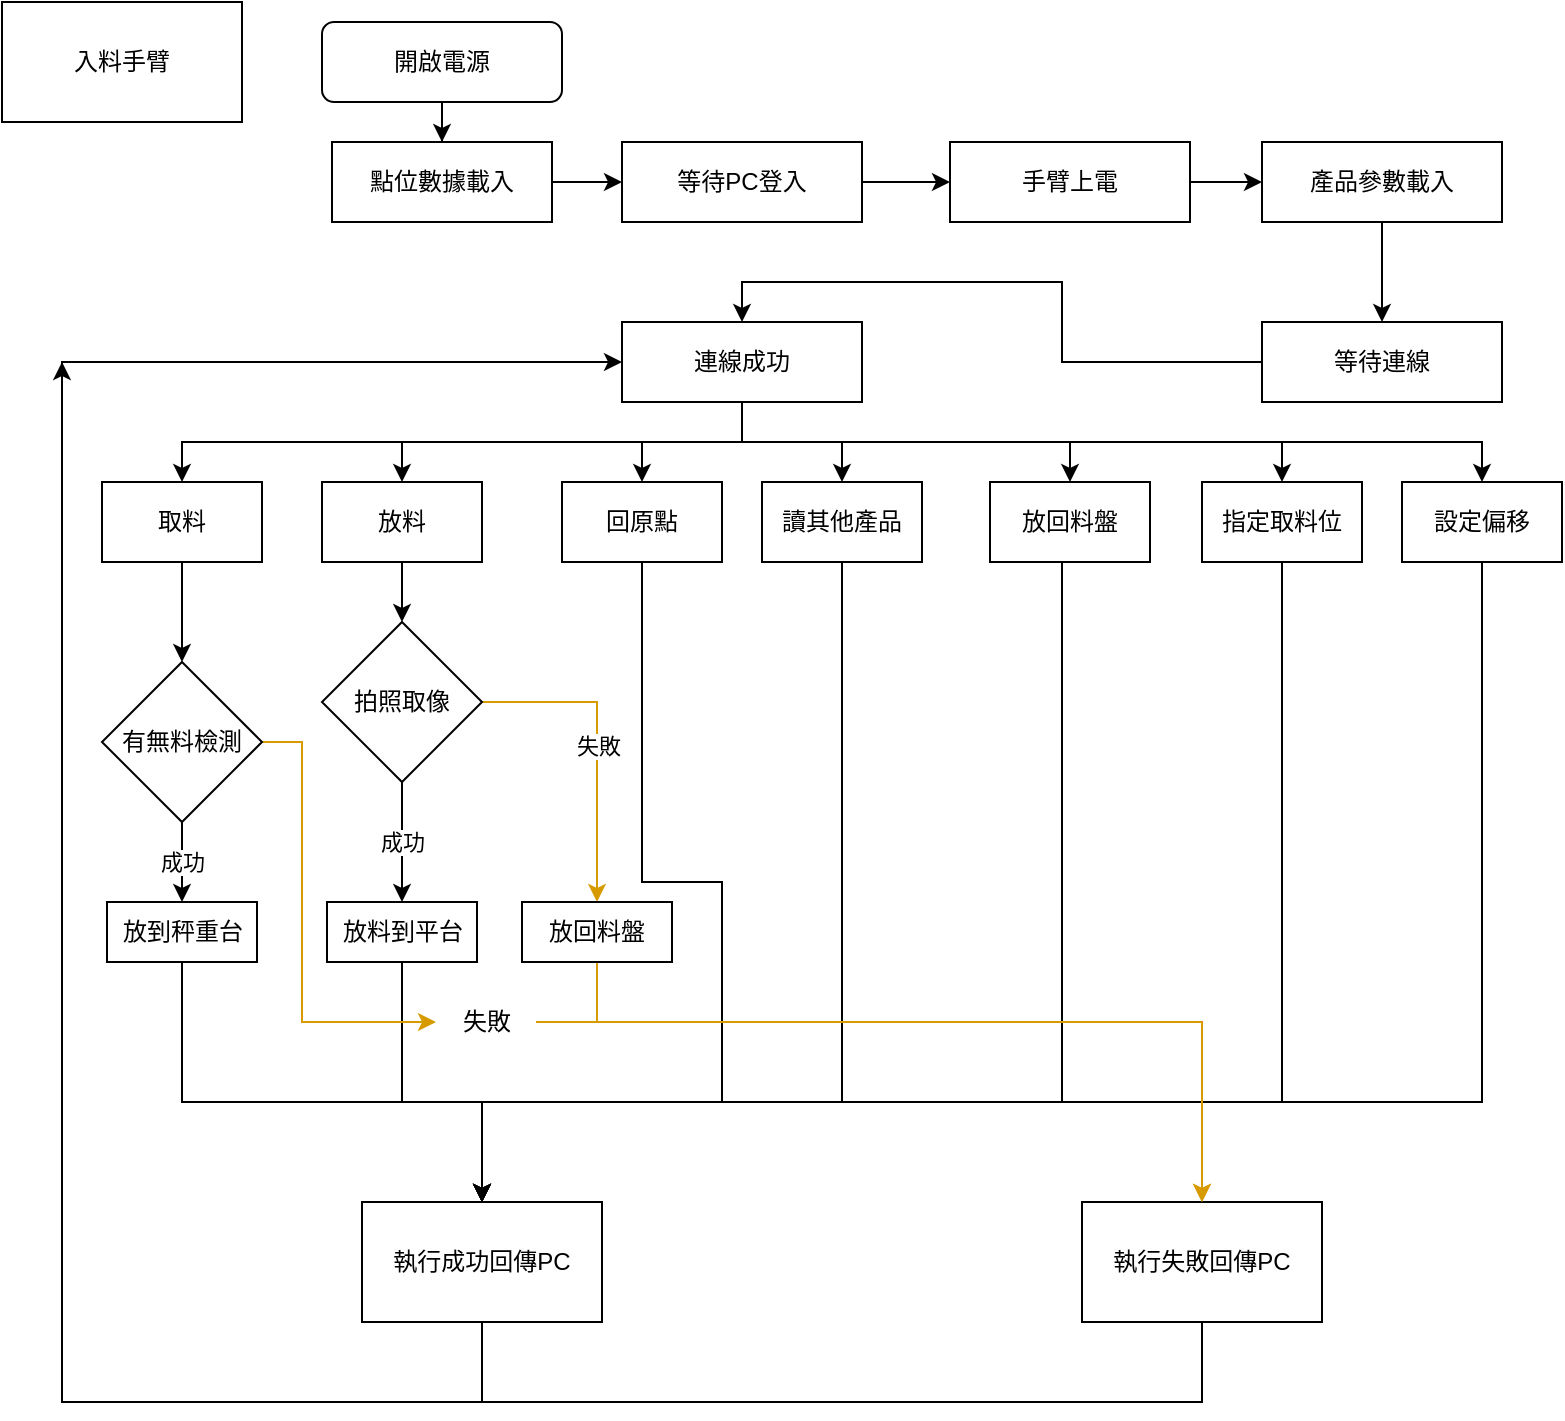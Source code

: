 <mxfile version="24.0.0" type="github" pages="2">
  <diagram id="C5RBs43oDa-KdzZeNtuy" name="Page-1">
    <mxGraphModel dx="1050" dy="530" grid="1" gridSize="10" guides="1" tooltips="1" connect="1" arrows="1" fold="1" page="1" pageScale="1" pageWidth="827" pageHeight="1169" math="0" shadow="0">
      <root>
        <mxCell id="WIyWlLk6GJQsqaUBKTNV-0" />
        <mxCell id="WIyWlLk6GJQsqaUBKTNV-1" parent="WIyWlLk6GJQsqaUBKTNV-0" />
        <mxCell id="h3wy3HksXLd2l_CeTm2d-72" style="edgeStyle=orthogonalEdgeStyle;rounded=0;orthogonalLoop=1;jettySize=auto;html=1;entryX=0.5;entryY=0;entryDx=0;entryDy=0;" parent="WIyWlLk6GJQsqaUBKTNV-1" source="WIyWlLk6GJQsqaUBKTNV-3" target="h3wy3HksXLd2l_CeTm2d-71" edge="1">
          <mxGeometry relative="1" as="geometry" />
        </mxCell>
        <mxCell id="WIyWlLk6GJQsqaUBKTNV-3" value="開啟電源" style="rounded=1;whiteSpace=wrap;html=1;fontSize=12;glass=0;strokeWidth=1;shadow=0;" parent="WIyWlLk6GJQsqaUBKTNV-1" vertex="1">
          <mxGeometry x="160" y="10" width="120" height="40" as="geometry" />
        </mxCell>
        <mxCell id="h3wy3HksXLd2l_CeTm2d-15" value="" style="edgeStyle=orthogonalEdgeStyle;rounded=0;orthogonalLoop=1;jettySize=auto;html=1;" parent="WIyWlLk6GJQsqaUBKTNV-1" source="h3wy3HksXLd2l_CeTm2d-0" target="h3wy3HksXLd2l_CeTm2d-13" edge="1">
          <mxGeometry relative="1" as="geometry" />
        </mxCell>
        <mxCell id="h3wy3HksXLd2l_CeTm2d-0" value="等待PC登入" style="rounded=0;whiteSpace=wrap;html=1;" parent="WIyWlLk6GJQsqaUBKTNV-1" vertex="1">
          <mxGeometry x="310" y="70" width="120" height="40" as="geometry" />
        </mxCell>
        <mxCell id="h3wy3HksXLd2l_CeTm2d-69" value="" style="edgeStyle=orthogonalEdgeStyle;rounded=0;orthogonalLoop=1;jettySize=auto;html=1;" parent="WIyWlLk6GJQsqaUBKTNV-1" source="h3wy3HksXLd2l_CeTm2d-13" target="h3wy3HksXLd2l_CeTm2d-68" edge="1">
          <mxGeometry relative="1" as="geometry" />
        </mxCell>
        <mxCell id="h3wy3HksXLd2l_CeTm2d-13" value="手臂上電" style="rounded=0;whiteSpace=wrap;html=1;" parent="WIyWlLk6GJQsqaUBKTNV-1" vertex="1">
          <mxGeometry x="474" y="70" width="120" height="40" as="geometry" />
        </mxCell>
        <mxCell id="t9_P3x3vjHC5aABz5pYT-3" style="edgeStyle=orthogonalEdgeStyle;rounded=0;orthogonalLoop=1;jettySize=auto;html=1;entryX=0.5;entryY=0;entryDx=0;entryDy=0;" parent="WIyWlLk6GJQsqaUBKTNV-1" source="h3wy3HksXLd2l_CeTm2d-68" target="t9_P3x3vjHC5aABz5pYT-1" edge="1">
          <mxGeometry relative="1" as="geometry" />
        </mxCell>
        <mxCell id="h3wy3HksXLd2l_CeTm2d-68" value="產品參數載入" style="rounded=0;whiteSpace=wrap;html=1;" parent="WIyWlLk6GJQsqaUBKTNV-1" vertex="1">
          <mxGeometry x="630" y="70" width="120" height="40" as="geometry" />
        </mxCell>
        <mxCell id="t9_P3x3vjHC5aABz5pYT-0" style="edgeStyle=orthogonalEdgeStyle;rounded=0;orthogonalLoop=1;jettySize=auto;html=1;entryX=0;entryY=0.5;entryDx=0;entryDy=0;" parent="WIyWlLk6GJQsqaUBKTNV-1" source="h3wy3HksXLd2l_CeTm2d-71" target="h3wy3HksXLd2l_CeTm2d-0" edge="1">
          <mxGeometry relative="1" as="geometry" />
        </mxCell>
        <mxCell id="h3wy3HksXLd2l_CeTm2d-71" value="點位數據載入" style="rounded=0;whiteSpace=wrap;html=1;" parent="WIyWlLk6GJQsqaUBKTNV-1" vertex="1">
          <mxGeometry x="165" y="70" width="110" height="40" as="geometry" />
        </mxCell>
        <mxCell id="MqYh8-qySRi6QhNfX3zY-9" style="edgeStyle=orthogonalEdgeStyle;rounded=0;orthogonalLoop=1;jettySize=auto;html=1;entryX=0.5;entryY=0;entryDx=0;entryDy=0;" parent="WIyWlLk6GJQsqaUBKTNV-1" source="h3wy3HksXLd2l_CeTm2d-80" target="MqYh8-qySRi6QhNfX3zY-1" edge="1">
          <mxGeometry relative="1" as="geometry">
            <mxPoint x="360" y="220" as="targetPoint" />
            <Array as="points">
              <mxPoint x="370" y="220" />
              <mxPoint x="90" y="220" />
            </Array>
          </mxGeometry>
        </mxCell>
        <mxCell id="MqYh8-qySRi6QhNfX3zY-10" style="edgeStyle=orthogonalEdgeStyle;rounded=0;orthogonalLoop=1;jettySize=auto;html=1;entryX=0.5;entryY=0;entryDx=0;entryDy=0;" parent="WIyWlLk6GJQsqaUBKTNV-1" source="h3wy3HksXLd2l_CeTm2d-80" target="MqYh8-qySRi6QhNfX3zY-2" edge="1">
          <mxGeometry relative="1" as="geometry">
            <Array as="points">
              <mxPoint x="370" y="220" />
              <mxPoint x="200" y="220" />
            </Array>
          </mxGeometry>
        </mxCell>
        <mxCell id="MqYh8-qySRi6QhNfX3zY-11" style="edgeStyle=orthogonalEdgeStyle;rounded=0;orthogonalLoop=1;jettySize=auto;html=1;exitX=0.5;exitY=1;exitDx=0;exitDy=0;entryX=0.5;entryY=0;entryDx=0;entryDy=0;" parent="WIyWlLk6GJQsqaUBKTNV-1" source="h3wy3HksXLd2l_CeTm2d-80" target="MqYh8-qySRi6QhNfX3zY-3" edge="1">
          <mxGeometry relative="1" as="geometry" />
        </mxCell>
        <mxCell id="MqYh8-qySRi6QhNfX3zY-12" style="edgeStyle=orthogonalEdgeStyle;rounded=0;orthogonalLoop=1;jettySize=auto;html=1;entryX=0.5;entryY=0;entryDx=0;entryDy=0;" parent="WIyWlLk6GJQsqaUBKTNV-1" source="h3wy3HksXLd2l_CeTm2d-80" target="MqYh8-qySRi6QhNfX3zY-4" edge="1">
          <mxGeometry relative="1" as="geometry" />
        </mxCell>
        <mxCell id="MqYh8-qySRi6QhNfX3zY-13" style="edgeStyle=orthogonalEdgeStyle;rounded=0;orthogonalLoop=1;jettySize=auto;html=1;entryX=0.5;entryY=0;entryDx=0;entryDy=0;" parent="WIyWlLk6GJQsqaUBKTNV-1" source="h3wy3HksXLd2l_CeTm2d-80" target="MqYh8-qySRi6QhNfX3zY-6" edge="1">
          <mxGeometry relative="1" as="geometry">
            <Array as="points">
              <mxPoint x="370" y="220" />
              <mxPoint x="534" y="220" />
            </Array>
          </mxGeometry>
        </mxCell>
        <mxCell id="MqYh8-qySRi6QhNfX3zY-14" style="edgeStyle=orthogonalEdgeStyle;rounded=0;orthogonalLoop=1;jettySize=auto;html=1;entryX=0.5;entryY=0;entryDx=0;entryDy=0;" parent="WIyWlLk6GJQsqaUBKTNV-1" source="h3wy3HksXLd2l_CeTm2d-80" target="MqYh8-qySRi6QhNfX3zY-7" edge="1">
          <mxGeometry relative="1" as="geometry">
            <Array as="points">
              <mxPoint x="370" y="220" />
              <mxPoint x="640" y="220" />
            </Array>
          </mxGeometry>
        </mxCell>
        <mxCell id="MqYh8-qySRi6QhNfX3zY-42" style="edgeStyle=orthogonalEdgeStyle;rounded=0;orthogonalLoop=1;jettySize=auto;html=1;" parent="WIyWlLk6GJQsqaUBKTNV-1" source="h3wy3HksXLd2l_CeTm2d-80" target="MqYh8-qySRi6QhNfX3zY-41" edge="1">
          <mxGeometry relative="1" as="geometry">
            <Array as="points">
              <mxPoint x="370" y="220" />
              <mxPoint x="740" y="220" />
            </Array>
          </mxGeometry>
        </mxCell>
        <mxCell id="h3wy3HksXLd2l_CeTm2d-80" value="連線成功" style="rounded=0;whiteSpace=wrap;html=1;" parent="WIyWlLk6GJQsqaUBKTNV-1" vertex="1">
          <mxGeometry x="310" y="160" width="120" height="40" as="geometry" />
        </mxCell>
        <mxCell id="MqYh8-qySRi6QhNfX3zY-15" style="edgeStyle=orthogonalEdgeStyle;rounded=0;orthogonalLoop=1;jettySize=auto;html=1;entryX=0.5;entryY=0;entryDx=0;entryDy=0;" parent="WIyWlLk6GJQsqaUBKTNV-1" source="t9_P3x3vjHC5aABz5pYT-1" target="h3wy3HksXLd2l_CeTm2d-80" edge="1">
          <mxGeometry relative="1" as="geometry">
            <Array as="points">
              <mxPoint x="530" y="180" />
              <mxPoint x="530" y="140" />
              <mxPoint x="370" y="140" />
            </Array>
          </mxGeometry>
        </mxCell>
        <mxCell id="t9_P3x3vjHC5aABz5pYT-1" value="等待連線" style="rounded=0;whiteSpace=wrap;html=1;" parent="WIyWlLk6GJQsqaUBKTNV-1" vertex="1">
          <mxGeometry x="630" y="160" width="120" height="40" as="geometry" />
        </mxCell>
        <mxCell id="MqYh8-qySRi6QhNfX3zY-0" value="入料手臂" style="rounded=0;whiteSpace=wrap;html=1;" parent="WIyWlLk6GJQsqaUBKTNV-1" vertex="1">
          <mxGeometry width="120" height="60" as="geometry" />
        </mxCell>
        <mxCell id="vl5Y57umSdp4ZoqZ4JNc-5" style="edgeStyle=orthogonalEdgeStyle;rounded=0;orthogonalLoop=1;jettySize=auto;html=1;entryX=0.5;entryY=0;entryDx=0;entryDy=0;" edge="1" parent="WIyWlLk6GJQsqaUBKTNV-1" source="MqYh8-qySRi6QhNfX3zY-1" target="vl5Y57umSdp4ZoqZ4JNc-3">
          <mxGeometry relative="1" as="geometry" />
        </mxCell>
        <mxCell id="MqYh8-qySRi6QhNfX3zY-1" value="取料" style="rounded=0;whiteSpace=wrap;html=1;" parent="WIyWlLk6GJQsqaUBKTNV-1" vertex="1">
          <mxGeometry x="50" y="240" width="80" height="40" as="geometry" />
        </mxCell>
        <mxCell id="MqYh8-qySRi6QhNfX3zY-18" style="edgeStyle=orthogonalEdgeStyle;rounded=0;orthogonalLoop=1;jettySize=auto;html=1;entryX=0.5;entryY=0;entryDx=0;entryDy=0;" parent="WIyWlLk6GJQsqaUBKTNV-1" source="MqYh8-qySRi6QhNfX3zY-2" target="MqYh8-qySRi6QhNfX3zY-16" edge="1">
          <mxGeometry relative="1" as="geometry" />
        </mxCell>
        <mxCell id="MqYh8-qySRi6QhNfX3zY-2" value="放料" style="rounded=0;whiteSpace=wrap;html=1;" parent="WIyWlLk6GJQsqaUBKTNV-1" vertex="1">
          <mxGeometry x="160" y="240" width="80" height="40" as="geometry" />
        </mxCell>
        <mxCell id="MqYh8-qySRi6QhNfX3zY-34" style="edgeStyle=orthogonalEdgeStyle;rounded=0;orthogonalLoop=1;jettySize=auto;html=1;entryX=0.5;entryY=0;entryDx=0;entryDy=0;" parent="WIyWlLk6GJQsqaUBKTNV-1" source="MqYh8-qySRi6QhNfX3zY-3" target="MqYh8-qySRi6QhNfX3zY-21" edge="1">
          <mxGeometry relative="1" as="geometry">
            <Array as="points">
              <mxPoint x="320" y="440" />
              <mxPoint x="360" y="440" />
              <mxPoint x="360" y="550" />
              <mxPoint x="240" y="550" />
            </Array>
          </mxGeometry>
        </mxCell>
        <mxCell id="MqYh8-qySRi6QhNfX3zY-3" value="回原點" style="rounded=0;whiteSpace=wrap;html=1;" parent="WIyWlLk6GJQsqaUBKTNV-1" vertex="1">
          <mxGeometry x="280" y="240" width="80" height="40" as="geometry" />
        </mxCell>
        <mxCell id="MqYh8-qySRi6QhNfX3zY-43" style="edgeStyle=orthogonalEdgeStyle;rounded=0;orthogonalLoop=1;jettySize=auto;html=1;entryX=0.5;entryY=0;entryDx=0;entryDy=0;" parent="WIyWlLk6GJQsqaUBKTNV-1" source="MqYh8-qySRi6QhNfX3zY-4" target="MqYh8-qySRi6QhNfX3zY-21" edge="1">
          <mxGeometry relative="1" as="geometry">
            <mxPoint x="420" y="550" as="targetPoint" />
            <Array as="points">
              <mxPoint x="420" y="550" />
              <mxPoint x="240" y="550" />
            </Array>
          </mxGeometry>
        </mxCell>
        <mxCell id="MqYh8-qySRi6QhNfX3zY-4" value="讀其他產品" style="rounded=0;whiteSpace=wrap;html=1;" parent="WIyWlLk6GJQsqaUBKTNV-1" vertex="1">
          <mxGeometry x="380" y="240" width="80" height="40" as="geometry" />
        </mxCell>
        <mxCell id="MqYh8-qySRi6QhNfX3zY-45" style="edgeStyle=orthogonalEdgeStyle;rounded=0;orthogonalLoop=1;jettySize=auto;html=1;" parent="WIyWlLk6GJQsqaUBKTNV-1" source="MqYh8-qySRi6QhNfX3zY-6" target="MqYh8-qySRi6QhNfX3zY-21" edge="1">
          <mxGeometry relative="1" as="geometry">
            <Array as="points">
              <mxPoint x="530" y="550" />
              <mxPoint x="240" y="550" />
            </Array>
          </mxGeometry>
        </mxCell>
        <mxCell id="MqYh8-qySRi6QhNfX3zY-6" value="放回料盤" style="rounded=0;whiteSpace=wrap;html=1;" parent="WIyWlLk6GJQsqaUBKTNV-1" vertex="1">
          <mxGeometry x="494" y="240" width="80" height="40" as="geometry" />
        </mxCell>
        <mxCell id="MqYh8-qySRi6QhNfX3zY-46" style="edgeStyle=orthogonalEdgeStyle;rounded=0;orthogonalLoop=1;jettySize=auto;html=1;entryX=0.5;entryY=0;entryDx=0;entryDy=0;" parent="WIyWlLk6GJQsqaUBKTNV-1" source="MqYh8-qySRi6QhNfX3zY-7" target="MqYh8-qySRi6QhNfX3zY-21" edge="1">
          <mxGeometry relative="1" as="geometry">
            <Array as="points">
              <mxPoint x="640" y="550" />
              <mxPoint x="240" y="550" />
            </Array>
          </mxGeometry>
        </mxCell>
        <mxCell id="MqYh8-qySRi6QhNfX3zY-7" value="指定取料位" style="rounded=0;whiteSpace=wrap;html=1;" parent="WIyWlLk6GJQsqaUBKTNV-1" vertex="1">
          <mxGeometry x="600" y="240" width="80" height="40" as="geometry" />
        </mxCell>
        <mxCell id="MqYh8-qySRi6QhNfX3zY-30" value="成功" style="edgeStyle=orthogonalEdgeStyle;rounded=0;orthogonalLoop=1;jettySize=auto;html=1;entryX=0.5;entryY=0;entryDx=0;entryDy=0;" parent="WIyWlLk6GJQsqaUBKTNV-1" source="MqYh8-qySRi6QhNfX3zY-16" target="MqYh8-qySRi6QhNfX3zY-29" edge="1">
          <mxGeometry relative="1" as="geometry" />
        </mxCell>
        <mxCell id="MqYh8-qySRi6QhNfX3zY-32" value="失敗" style="edgeStyle=orthogonalEdgeStyle;rounded=0;orthogonalLoop=1;jettySize=auto;html=1;entryX=0.5;entryY=0;entryDx=0;entryDy=0;fillColor=#ffe6cc;strokeColor=#d79b00;" parent="WIyWlLk6GJQsqaUBKTNV-1" source="MqYh8-qySRi6QhNfX3zY-16" target="MqYh8-qySRi6QhNfX3zY-31" edge="1">
          <mxGeometry relative="1" as="geometry">
            <Array as="points">
              <mxPoint x="298" y="350" />
            </Array>
          </mxGeometry>
        </mxCell>
        <mxCell id="MqYh8-qySRi6QhNfX3zY-16" value="拍照取像" style="rhombus;whiteSpace=wrap;html=1;" parent="WIyWlLk6GJQsqaUBKTNV-1" vertex="1">
          <mxGeometry x="160" y="310" width="80" height="80" as="geometry" />
        </mxCell>
        <mxCell id="MqYh8-qySRi6QhNfX3zY-48" style="rounded=0;orthogonalLoop=1;jettySize=auto;html=1;entryX=0;entryY=0.5;entryDx=0;entryDy=0;elbow=vertical;edgeStyle=orthogonalEdgeStyle;" parent="WIyWlLk6GJQsqaUBKTNV-1" source="MqYh8-qySRi6QhNfX3zY-21" target="h3wy3HksXLd2l_CeTm2d-80" edge="1">
          <mxGeometry relative="1" as="geometry">
            <mxPoint x="30" y="170" as="targetPoint" />
            <Array as="points">
              <mxPoint x="240" y="700" />
              <mxPoint x="30" y="700" />
              <mxPoint x="30" y="180" />
            </Array>
          </mxGeometry>
        </mxCell>
        <mxCell id="MqYh8-qySRi6QhNfX3zY-21" value="執行成功回傳PC" style="rounded=0;whiteSpace=wrap;html=1;" parent="WIyWlLk6GJQsqaUBKTNV-1" vertex="1">
          <mxGeometry x="180" y="600" width="120" height="60" as="geometry" />
        </mxCell>
        <mxCell id="MqYh8-qySRi6QhNfX3zY-49" style="edgeStyle=orthogonalEdgeStyle;rounded=0;orthogonalLoop=1;jettySize=auto;html=1;" parent="WIyWlLk6GJQsqaUBKTNV-1" source="MqYh8-qySRi6QhNfX3zY-28" edge="1">
          <mxGeometry relative="1" as="geometry">
            <mxPoint x="30" y="180" as="targetPoint" />
            <Array as="points">
              <mxPoint x="600" y="700" />
            </Array>
          </mxGeometry>
        </mxCell>
        <mxCell id="MqYh8-qySRi6QhNfX3zY-28" value="執行失敗回傳PC" style="rounded=0;whiteSpace=wrap;html=1;" parent="WIyWlLk6GJQsqaUBKTNV-1" vertex="1">
          <mxGeometry x="540" y="600" width="120" height="60" as="geometry" />
        </mxCell>
        <mxCell id="MqYh8-qySRi6QhNfX3zY-35" style="edgeStyle=orthogonalEdgeStyle;rounded=0;orthogonalLoop=1;jettySize=auto;html=1;entryX=0.5;entryY=0;entryDx=0;entryDy=0;" parent="WIyWlLk6GJQsqaUBKTNV-1" source="MqYh8-qySRi6QhNfX3zY-29" target="MqYh8-qySRi6QhNfX3zY-21" edge="1">
          <mxGeometry relative="1" as="geometry">
            <Array as="points">
              <mxPoint x="200" y="550" />
              <mxPoint x="240" y="550" />
            </Array>
          </mxGeometry>
        </mxCell>
        <mxCell id="MqYh8-qySRi6QhNfX3zY-29" value="放料到平台" style="rounded=0;whiteSpace=wrap;html=1;" parent="WIyWlLk6GJQsqaUBKTNV-1" vertex="1">
          <mxGeometry x="162.5" y="450" width="75" height="30" as="geometry" />
        </mxCell>
        <mxCell id="MqYh8-qySRi6QhNfX3zY-33" style="edgeStyle=orthogonalEdgeStyle;rounded=0;orthogonalLoop=1;jettySize=auto;html=1;fillColor=#ffe6cc;strokeColor=#d79b00;" parent="WIyWlLk6GJQsqaUBKTNV-1" source="MqYh8-qySRi6QhNfX3zY-31" target="MqYh8-qySRi6QhNfX3zY-28" edge="1">
          <mxGeometry relative="1" as="geometry">
            <Array as="points">
              <mxPoint x="298" y="510" />
              <mxPoint x="600" y="510" />
            </Array>
          </mxGeometry>
        </mxCell>
        <mxCell id="MqYh8-qySRi6QhNfX3zY-31" value="放回料盤" style="rounded=0;whiteSpace=wrap;html=1;" parent="WIyWlLk6GJQsqaUBKTNV-1" vertex="1">
          <mxGeometry x="260" y="450" width="75" height="30" as="geometry" />
        </mxCell>
        <mxCell id="MqYh8-qySRi6QhNfX3zY-39" style="edgeStyle=orthogonalEdgeStyle;rounded=0;orthogonalLoop=1;jettySize=auto;html=1;entryX=0.5;entryY=0;entryDx=0;entryDy=0;" parent="WIyWlLk6GJQsqaUBKTNV-1" source="MqYh8-qySRi6QhNfX3zY-37" target="MqYh8-qySRi6QhNfX3zY-21" edge="1">
          <mxGeometry relative="1" as="geometry">
            <Array as="points">
              <mxPoint x="90" y="550" />
              <mxPoint x="240" y="550" />
            </Array>
          </mxGeometry>
        </mxCell>
        <mxCell id="MqYh8-qySRi6QhNfX3zY-37" value="放到秤重台" style="rounded=0;whiteSpace=wrap;html=1;" parent="WIyWlLk6GJQsqaUBKTNV-1" vertex="1">
          <mxGeometry x="52.5" y="450" width="75" height="30" as="geometry" />
        </mxCell>
        <mxCell id="MqYh8-qySRi6QhNfX3zY-47" style="edgeStyle=orthogonalEdgeStyle;rounded=0;orthogonalLoop=1;jettySize=auto;html=1;" parent="WIyWlLk6GJQsqaUBKTNV-1" source="MqYh8-qySRi6QhNfX3zY-41" target="MqYh8-qySRi6QhNfX3zY-21" edge="1">
          <mxGeometry relative="1" as="geometry">
            <Array as="points">
              <mxPoint x="740" y="550" />
              <mxPoint x="240" y="550" />
            </Array>
          </mxGeometry>
        </mxCell>
        <mxCell id="MqYh8-qySRi6QhNfX3zY-41" value="設定偏移" style="rounded=0;whiteSpace=wrap;html=1;" parent="WIyWlLk6GJQsqaUBKTNV-1" vertex="1">
          <mxGeometry x="700" y="240" width="80" height="40" as="geometry" />
        </mxCell>
        <mxCell id="vl5Y57umSdp4ZoqZ4JNc-4" value="成功" style="edgeStyle=orthogonalEdgeStyle;rounded=0;orthogonalLoop=1;jettySize=auto;html=1;entryX=0.5;entryY=0;entryDx=0;entryDy=0;" edge="1" parent="WIyWlLk6GJQsqaUBKTNV-1" source="vl5Y57umSdp4ZoqZ4JNc-3" target="MqYh8-qySRi6QhNfX3zY-37">
          <mxGeometry relative="1" as="geometry" />
        </mxCell>
        <mxCell id="vl5Y57umSdp4ZoqZ4JNc-13" style="edgeStyle=orthogonalEdgeStyle;rounded=0;orthogonalLoop=1;jettySize=auto;html=1;fillColor=#ffe6cc;strokeColor=#d79b00;" edge="1" parent="WIyWlLk6GJQsqaUBKTNV-1" source="vl5Y57umSdp4ZoqZ4JNc-3" target="vl5Y57umSdp4ZoqZ4JNc-7">
          <mxGeometry relative="1" as="geometry">
            <Array as="points">
              <mxPoint x="150" y="370" />
              <mxPoint x="150" y="510" />
            </Array>
          </mxGeometry>
        </mxCell>
        <mxCell id="vl5Y57umSdp4ZoqZ4JNc-3" value="有無料檢測" style="rhombus;whiteSpace=wrap;html=1;" vertex="1" parent="WIyWlLk6GJQsqaUBKTNV-1">
          <mxGeometry x="50" y="330" width="80" height="80" as="geometry" />
        </mxCell>
        <mxCell id="vl5Y57umSdp4ZoqZ4JNc-12" style="edgeStyle=orthogonalEdgeStyle;rounded=0;orthogonalLoop=1;jettySize=auto;html=1;entryX=0.5;entryY=0;entryDx=0;entryDy=0;fillColor=#ffe6cc;strokeColor=#d79b00;" edge="1" parent="WIyWlLk6GJQsqaUBKTNV-1" source="vl5Y57umSdp4ZoqZ4JNc-7" target="MqYh8-qySRi6QhNfX3zY-28">
          <mxGeometry relative="1" as="geometry" />
        </mxCell>
        <mxCell id="vl5Y57umSdp4ZoqZ4JNc-7" value="失敗" style="text;html=1;align=center;verticalAlign=middle;resizable=0;points=[];autosize=1;strokeColor=none;fillColor=none;" vertex="1" parent="WIyWlLk6GJQsqaUBKTNV-1">
          <mxGeometry x="217" y="495" width="50" height="30" as="geometry" />
        </mxCell>
      </root>
    </mxGraphModel>
  </diagram>
  <diagram id="VbmphJd0tfsmbjyHgw8U" name="第 2 页">
    <mxGraphModel dx="1050" dy="530" grid="1" gridSize="10" guides="1" tooltips="1" connect="1" arrows="1" fold="1" page="1" pageScale="1" pageWidth="827" pageHeight="1169" math="0" shadow="0">
      <root>
        <mxCell id="0" />
        <mxCell id="1" parent="0" />
        <mxCell id="fy-dO9vJz4EMbs0GgLMt-1" style="edgeStyle=orthogonalEdgeStyle;rounded=0;orthogonalLoop=1;jettySize=auto;html=1;entryX=0.5;entryY=0;entryDx=0;entryDy=0;" edge="1" parent="1" source="fy-dO9vJz4EMbs0GgLMt-2" target="fy-dO9vJz4EMbs0GgLMt-10">
          <mxGeometry relative="1" as="geometry" />
        </mxCell>
        <mxCell id="fy-dO9vJz4EMbs0GgLMt-2" value="開啟電源" style="rounded=1;whiteSpace=wrap;html=1;fontSize=12;glass=0;strokeWidth=1;shadow=0;" vertex="1" parent="1">
          <mxGeometry x="160" y="10" width="120" height="40" as="geometry" />
        </mxCell>
        <mxCell id="fy-dO9vJz4EMbs0GgLMt-3" value="" style="edgeStyle=orthogonalEdgeStyle;rounded=0;orthogonalLoop=1;jettySize=auto;html=1;" edge="1" parent="1" source="fy-dO9vJz4EMbs0GgLMt-4" target="fy-dO9vJz4EMbs0GgLMt-6">
          <mxGeometry relative="1" as="geometry" />
        </mxCell>
        <mxCell id="fy-dO9vJz4EMbs0GgLMt-4" value="等待PC登入" style="rounded=0;whiteSpace=wrap;html=1;" vertex="1" parent="1">
          <mxGeometry x="310" y="70" width="120" height="40" as="geometry" />
        </mxCell>
        <mxCell id="fy-dO9vJz4EMbs0GgLMt-5" value="" style="edgeStyle=orthogonalEdgeStyle;rounded=0;orthogonalLoop=1;jettySize=auto;html=1;" edge="1" parent="1" source="fy-dO9vJz4EMbs0GgLMt-6" target="fy-dO9vJz4EMbs0GgLMt-8">
          <mxGeometry relative="1" as="geometry" />
        </mxCell>
        <mxCell id="fy-dO9vJz4EMbs0GgLMt-6" value="手臂上電" style="rounded=0;whiteSpace=wrap;html=1;" vertex="1" parent="1">
          <mxGeometry x="474" y="70" width="120" height="40" as="geometry" />
        </mxCell>
        <mxCell id="fy-dO9vJz4EMbs0GgLMt-7" style="edgeStyle=orthogonalEdgeStyle;rounded=0;orthogonalLoop=1;jettySize=auto;html=1;entryX=0.5;entryY=0;entryDx=0;entryDy=0;" edge="1" parent="1" source="fy-dO9vJz4EMbs0GgLMt-8" target="fy-dO9vJz4EMbs0GgLMt-20">
          <mxGeometry relative="1" as="geometry" />
        </mxCell>
        <mxCell id="fy-dO9vJz4EMbs0GgLMt-8" value="產品參數載入" style="rounded=0;whiteSpace=wrap;html=1;" vertex="1" parent="1">
          <mxGeometry x="630" y="70" width="120" height="40" as="geometry" />
        </mxCell>
        <mxCell id="fy-dO9vJz4EMbs0GgLMt-9" style="edgeStyle=orthogonalEdgeStyle;rounded=0;orthogonalLoop=1;jettySize=auto;html=1;entryX=0;entryY=0.5;entryDx=0;entryDy=0;" edge="1" parent="1" source="fy-dO9vJz4EMbs0GgLMt-10" target="fy-dO9vJz4EMbs0GgLMt-4">
          <mxGeometry relative="1" as="geometry" />
        </mxCell>
        <mxCell id="fy-dO9vJz4EMbs0GgLMt-10" value="點位數據載入" style="rounded=0;whiteSpace=wrap;html=1;" vertex="1" parent="1">
          <mxGeometry x="165" y="70" width="110" height="40" as="geometry" />
        </mxCell>
        <mxCell id="fy-dO9vJz4EMbs0GgLMt-11" style="edgeStyle=orthogonalEdgeStyle;rounded=0;orthogonalLoop=1;jettySize=auto;html=1;entryX=0.5;entryY=0;entryDx=0;entryDy=0;" edge="1" parent="1" source="fy-dO9vJz4EMbs0GgLMt-18" target="fy-dO9vJz4EMbs0GgLMt-23">
          <mxGeometry relative="1" as="geometry">
            <mxPoint x="360" y="220" as="targetPoint" />
            <Array as="points">
              <mxPoint x="370" y="220" />
              <mxPoint x="90" y="220" />
            </Array>
          </mxGeometry>
        </mxCell>
        <mxCell id="fy-dO9vJz4EMbs0GgLMt-12" style="edgeStyle=orthogonalEdgeStyle;rounded=0;orthogonalLoop=1;jettySize=auto;html=1;entryX=0.5;entryY=0;entryDx=0;entryDy=0;" edge="1" parent="1" source="fy-dO9vJz4EMbs0GgLMt-18" target="fy-dO9vJz4EMbs0GgLMt-25">
          <mxGeometry relative="1" as="geometry">
            <Array as="points">
              <mxPoint x="370" y="220" />
              <mxPoint x="200" y="220" />
            </Array>
          </mxGeometry>
        </mxCell>
        <mxCell id="fy-dO9vJz4EMbs0GgLMt-13" style="edgeStyle=orthogonalEdgeStyle;rounded=0;orthogonalLoop=1;jettySize=auto;html=1;exitX=0.5;exitY=1;exitDx=0;exitDy=0;entryX=0.5;entryY=0;entryDx=0;entryDy=0;" edge="1" parent="1" source="fy-dO9vJz4EMbs0GgLMt-18" target="fy-dO9vJz4EMbs0GgLMt-27">
          <mxGeometry relative="1" as="geometry" />
        </mxCell>
        <mxCell id="fy-dO9vJz4EMbs0GgLMt-14" style="edgeStyle=orthogonalEdgeStyle;rounded=0;orthogonalLoop=1;jettySize=auto;html=1;entryX=0.5;entryY=0;entryDx=0;entryDy=0;" edge="1" parent="1" source="fy-dO9vJz4EMbs0GgLMt-18" target="fy-dO9vJz4EMbs0GgLMt-29">
          <mxGeometry relative="1" as="geometry" />
        </mxCell>
        <mxCell id="fy-dO9vJz4EMbs0GgLMt-15" style="edgeStyle=orthogonalEdgeStyle;rounded=0;orthogonalLoop=1;jettySize=auto;html=1;entryX=0.5;entryY=0;entryDx=0;entryDy=0;" edge="1" parent="1" source="fy-dO9vJz4EMbs0GgLMt-18" target="fy-dO9vJz4EMbs0GgLMt-31">
          <mxGeometry relative="1" as="geometry">
            <Array as="points">
              <mxPoint x="370" y="220" />
              <mxPoint x="534" y="220" />
            </Array>
          </mxGeometry>
        </mxCell>
        <mxCell id="fy-dO9vJz4EMbs0GgLMt-16" style="edgeStyle=orthogonalEdgeStyle;rounded=0;orthogonalLoop=1;jettySize=auto;html=1;entryX=0.5;entryY=0;entryDx=0;entryDy=0;" edge="1" parent="1" source="fy-dO9vJz4EMbs0GgLMt-18" target="fy-dO9vJz4EMbs0GgLMt-33">
          <mxGeometry relative="1" as="geometry">
            <Array as="points">
              <mxPoint x="370" y="220" />
              <mxPoint x="640" y="220" />
            </Array>
          </mxGeometry>
        </mxCell>
        <mxCell id="fy-dO9vJz4EMbs0GgLMt-17" style="edgeStyle=orthogonalEdgeStyle;rounded=0;orthogonalLoop=1;jettySize=auto;html=1;" edge="1" parent="1" source="fy-dO9vJz4EMbs0GgLMt-18" target="fy-dO9vJz4EMbs0GgLMt-48">
          <mxGeometry relative="1" as="geometry">
            <Array as="points">
              <mxPoint x="370" y="220" />
              <mxPoint x="740" y="220" />
            </Array>
          </mxGeometry>
        </mxCell>
        <mxCell id="fy-dO9vJz4EMbs0GgLMt-18" value="連線成功" style="rounded=0;whiteSpace=wrap;html=1;" vertex="1" parent="1">
          <mxGeometry x="310" y="160" width="120" height="40" as="geometry" />
        </mxCell>
        <mxCell id="fy-dO9vJz4EMbs0GgLMt-19" style="edgeStyle=orthogonalEdgeStyle;rounded=0;orthogonalLoop=1;jettySize=auto;html=1;entryX=0.5;entryY=0;entryDx=0;entryDy=0;" edge="1" parent="1" source="fy-dO9vJz4EMbs0GgLMt-20" target="fy-dO9vJz4EMbs0GgLMt-18">
          <mxGeometry relative="1" as="geometry">
            <Array as="points">
              <mxPoint x="530" y="180" />
              <mxPoint x="530" y="140" />
              <mxPoint x="370" y="140" />
            </Array>
          </mxGeometry>
        </mxCell>
        <mxCell id="fy-dO9vJz4EMbs0GgLMt-20" value="等待連線" style="rounded=0;whiteSpace=wrap;html=1;" vertex="1" parent="1">
          <mxGeometry x="630" y="160" width="120" height="40" as="geometry" />
        </mxCell>
        <mxCell id="fy-dO9vJz4EMbs0GgLMt-21" value="塗膠手臂" style="rounded=0;whiteSpace=wrap;html=1;" vertex="1" parent="1">
          <mxGeometry width="120" height="60" as="geometry" />
        </mxCell>
        <mxCell id="fy-dO9vJz4EMbs0GgLMt-22" style="edgeStyle=orthogonalEdgeStyle;rounded=0;orthogonalLoop=1;jettySize=auto;html=1;" edge="1" parent="1" source="fy-dO9vJz4EMbs0GgLMt-23" target="fy-dO9vJz4EMbs0GgLMt-46">
          <mxGeometry relative="1" as="geometry" />
        </mxCell>
        <mxCell id="fy-dO9vJz4EMbs0GgLMt-23" value="取料" style="rounded=0;whiteSpace=wrap;html=1;" vertex="1" parent="1">
          <mxGeometry x="50" y="240" width="80" height="40" as="geometry" />
        </mxCell>
        <mxCell id="fy-dO9vJz4EMbs0GgLMt-24" style="edgeStyle=orthogonalEdgeStyle;rounded=0;orthogonalLoop=1;jettySize=auto;html=1;entryX=0.5;entryY=0;entryDx=0;entryDy=0;" edge="1" parent="1" source="fy-dO9vJz4EMbs0GgLMt-25" target="fy-dO9vJz4EMbs0GgLMt-36">
          <mxGeometry relative="1" as="geometry" />
        </mxCell>
        <mxCell id="fy-dO9vJz4EMbs0GgLMt-25" value="塗膠" style="rounded=0;whiteSpace=wrap;html=1;" vertex="1" parent="1">
          <mxGeometry x="160" y="240" width="80" height="40" as="geometry" />
        </mxCell>
        <mxCell id="fy-dO9vJz4EMbs0GgLMt-26" style="edgeStyle=orthogonalEdgeStyle;rounded=0;orthogonalLoop=1;jettySize=auto;html=1;entryX=0.5;entryY=0;entryDx=0;entryDy=0;" edge="1" parent="1" source="fy-dO9vJz4EMbs0GgLMt-27" target="fy-dO9vJz4EMbs0GgLMt-38">
          <mxGeometry relative="1" as="geometry">
            <Array as="points">
              <mxPoint x="320" y="440" />
              <mxPoint x="360" y="440" />
              <mxPoint x="360" y="550" />
              <mxPoint x="240" y="550" />
            </Array>
          </mxGeometry>
        </mxCell>
        <mxCell id="fy-dO9vJz4EMbs0GgLMt-27" value="回原點" style="rounded=0;whiteSpace=wrap;html=1;" vertex="1" parent="1">
          <mxGeometry x="280" y="240" width="80" height="40" as="geometry" />
        </mxCell>
        <mxCell id="fy-dO9vJz4EMbs0GgLMt-28" style="edgeStyle=orthogonalEdgeStyle;rounded=0;orthogonalLoop=1;jettySize=auto;html=1;entryX=0.5;entryY=0;entryDx=0;entryDy=0;" edge="1" parent="1" source="fy-dO9vJz4EMbs0GgLMt-29" target="fy-dO9vJz4EMbs0GgLMt-38">
          <mxGeometry relative="1" as="geometry">
            <mxPoint x="420" y="550" as="targetPoint" />
            <Array as="points">
              <mxPoint x="420" y="550" />
              <mxPoint x="240" y="550" />
            </Array>
          </mxGeometry>
        </mxCell>
        <mxCell id="fy-dO9vJz4EMbs0GgLMt-29" value="讀其他產品" style="rounded=0;whiteSpace=wrap;html=1;" vertex="1" parent="1">
          <mxGeometry x="380" y="240" width="80" height="40" as="geometry" />
        </mxCell>
        <mxCell id="fy-dO9vJz4EMbs0GgLMt-30" style="edgeStyle=orthogonalEdgeStyle;rounded=0;orthogonalLoop=1;jettySize=auto;html=1;" edge="1" parent="1" source="fy-dO9vJz4EMbs0GgLMt-31" target="fy-dO9vJz4EMbs0GgLMt-38">
          <mxGeometry relative="1" as="geometry">
            <Array as="points">
              <mxPoint x="530" y="550" />
              <mxPoint x="240" y="550" />
            </Array>
          </mxGeometry>
        </mxCell>
        <mxCell id="fy-dO9vJz4EMbs0GgLMt-31" value="針頭校正" style="rounded=0;whiteSpace=wrap;html=1;" vertex="1" parent="1">
          <mxGeometry x="494" y="240" width="80" height="40" as="geometry" />
        </mxCell>
        <mxCell id="fy-dO9vJz4EMbs0GgLMt-32" style="edgeStyle=orthogonalEdgeStyle;rounded=0;orthogonalLoop=1;jettySize=auto;html=1;entryX=0.5;entryY=0;entryDx=0;entryDy=0;" edge="1" parent="1" source="fy-dO9vJz4EMbs0GgLMt-33" target="fy-dO9vJz4EMbs0GgLMt-38">
          <mxGeometry relative="1" as="geometry">
            <Array as="points">
              <mxPoint x="640" y="550" />
              <mxPoint x="240" y="550" />
            </Array>
          </mxGeometry>
        </mxCell>
        <mxCell id="fy-dO9vJz4EMbs0GgLMt-33" value="手動塗膠" style="rounded=0;whiteSpace=wrap;html=1;" vertex="1" parent="1">
          <mxGeometry x="600" y="240" width="80" height="40" as="geometry" />
        </mxCell>
        <mxCell id="fy-dO9vJz4EMbs0GgLMt-34" value="成功" style="edgeStyle=orthogonalEdgeStyle;rounded=0;orthogonalLoop=1;jettySize=auto;html=1;entryX=0.5;entryY=0;entryDx=0;entryDy=0;" edge="1" parent="1" source="fy-dO9vJz4EMbs0GgLMt-36" target="fy-dO9vJz4EMbs0GgLMt-42">
          <mxGeometry relative="1" as="geometry" />
        </mxCell>
        <mxCell id="fy-dO9vJz4EMbs0GgLMt-35" value="失敗" style="edgeStyle=orthogonalEdgeStyle;rounded=0;orthogonalLoop=1;jettySize=auto;html=1;entryX=0.5;entryY=0;entryDx=0;entryDy=0;" edge="1" parent="1" source="fy-dO9vJz4EMbs0GgLMt-36" target="fy-dO9vJz4EMbs0GgLMt-44">
          <mxGeometry relative="1" as="geometry">
            <Array as="points">
              <mxPoint x="298" y="350" />
            </Array>
          </mxGeometry>
        </mxCell>
        <mxCell id="fy-dO9vJz4EMbs0GgLMt-36" value="拍照取像" style="rhombus;whiteSpace=wrap;html=1;" vertex="1" parent="1">
          <mxGeometry x="160" y="310" width="80" height="80" as="geometry" />
        </mxCell>
        <mxCell id="fy-dO9vJz4EMbs0GgLMt-37" style="rounded=0;orthogonalLoop=1;jettySize=auto;html=1;entryX=0;entryY=0.5;entryDx=0;entryDy=0;elbow=vertical;edgeStyle=orthogonalEdgeStyle;" edge="1" parent="1" source="fy-dO9vJz4EMbs0GgLMt-38" target="fy-dO9vJz4EMbs0GgLMt-18">
          <mxGeometry relative="1" as="geometry">
            <mxPoint x="30" y="170" as="targetPoint" />
            <Array as="points">
              <mxPoint x="240" y="700" />
              <mxPoint x="30" y="700" />
              <mxPoint x="30" y="180" />
            </Array>
          </mxGeometry>
        </mxCell>
        <mxCell id="fy-dO9vJz4EMbs0GgLMt-38" value="執行成功回傳PC" style="rounded=0;whiteSpace=wrap;html=1;" vertex="1" parent="1">
          <mxGeometry x="180" y="600" width="120" height="60" as="geometry" />
        </mxCell>
        <mxCell id="fy-dO9vJz4EMbs0GgLMt-39" style="edgeStyle=orthogonalEdgeStyle;rounded=0;orthogonalLoop=1;jettySize=auto;html=1;" edge="1" parent="1" source="fy-dO9vJz4EMbs0GgLMt-40">
          <mxGeometry relative="1" as="geometry">
            <mxPoint x="30" y="180" as="targetPoint" />
            <Array as="points">
              <mxPoint x="600" y="700" />
            </Array>
          </mxGeometry>
        </mxCell>
        <mxCell id="fy-dO9vJz4EMbs0GgLMt-40" value="執行失敗回傳PC" style="rounded=0;whiteSpace=wrap;html=1;" vertex="1" parent="1">
          <mxGeometry x="540" y="600" width="120" height="60" as="geometry" />
        </mxCell>
        <mxCell id="fy-dO9vJz4EMbs0GgLMt-41" style="edgeStyle=orthogonalEdgeStyle;rounded=0;orthogonalLoop=1;jettySize=auto;html=1;entryX=0.5;entryY=0;entryDx=0;entryDy=0;" edge="1" parent="1" source="fy-dO9vJz4EMbs0GgLMt-42" target="fy-dO9vJz4EMbs0GgLMt-38">
          <mxGeometry relative="1" as="geometry">
            <Array as="points">
              <mxPoint x="200" y="550" />
              <mxPoint x="240" y="550" />
            </Array>
          </mxGeometry>
        </mxCell>
        <mxCell id="fy-dO9vJz4EMbs0GgLMt-42" value="開始塗膠" style="rounded=0;whiteSpace=wrap;html=1;" vertex="1" parent="1">
          <mxGeometry x="162.5" y="450" width="75" height="30" as="geometry" />
        </mxCell>
        <mxCell id="fy-dO9vJz4EMbs0GgLMt-43" style="edgeStyle=orthogonalEdgeStyle;rounded=0;orthogonalLoop=1;jettySize=auto;html=1;fillColor=#ffe6cc;strokeColor=#d79b00;" edge="1" parent="1" source="fy-dO9vJz4EMbs0GgLMt-44" target="fy-dO9vJz4EMbs0GgLMt-40">
          <mxGeometry relative="1" as="geometry">
            <Array as="points">
              <mxPoint x="298" y="510" />
              <mxPoint x="600" y="510" />
            </Array>
          </mxGeometry>
        </mxCell>
        <mxCell id="fy-dO9vJz4EMbs0GgLMt-44" value="發送錯誤" style="rounded=0;whiteSpace=wrap;html=1;" vertex="1" parent="1">
          <mxGeometry x="260" y="450" width="75" height="30" as="geometry" />
        </mxCell>
        <mxCell id="fy-dO9vJz4EMbs0GgLMt-45" style="edgeStyle=orthogonalEdgeStyle;rounded=0;orthogonalLoop=1;jettySize=auto;html=1;entryX=0.5;entryY=0;entryDx=0;entryDy=0;" edge="1" parent="1" source="fy-dO9vJz4EMbs0GgLMt-46" target="fy-dO9vJz4EMbs0GgLMt-38">
          <mxGeometry relative="1" as="geometry">
            <Array as="points">
              <mxPoint x="90" y="550" />
              <mxPoint x="240" y="550" />
            </Array>
          </mxGeometry>
        </mxCell>
        <mxCell id="fy-dO9vJz4EMbs0GgLMt-46" value="放到秤重台" style="rounded=0;whiteSpace=wrap;html=1;" vertex="1" parent="1">
          <mxGeometry x="52.5" y="450" width="75" height="30" as="geometry" />
        </mxCell>
        <mxCell id="fy-dO9vJz4EMbs0GgLMt-47" style="edgeStyle=orthogonalEdgeStyle;rounded=0;orthogonalLoop=1;jettySize=auto;html=1;" edge="1" parent="1" source="fy-dO9vJz4EMbs0GgLMt-48" target="fy-dO9vJz4EMbs0GgLMt-38">
          <mxGeometry relative="1" as="geometry">
            <Array as="points">
              <mxPoint x="740" y="550" />
              <mxPoint x="240" y="550" />
            </Array>
          </mxGeometry>
        </mxCell>
        <mxCell id="fy-dO9vJz4EMbs0GgLMt-48" value="設定偏移" style="rounded=0;whiteSpace=wrap;html=1;" vertex="1" parent="1">
          <mxGeometry x="700" y="240" width="80" height="40" as="geometry" />
        </mxCell>
      </root>
    </mxGraphModel>
  </diagram>
</mxfile>
